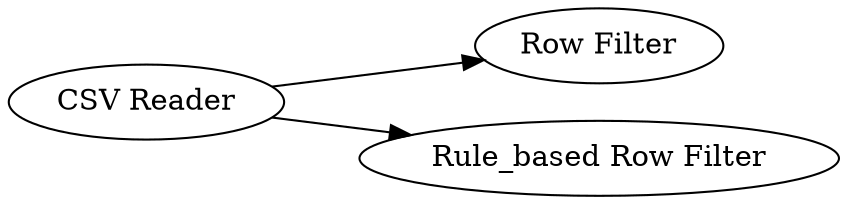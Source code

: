 digraph {
	1 -> 72
	1 -> 73
	1 [label="CSV Reader"]
	73 [label="Rule_based Row Filter"]
	72 [label="Row Filter"]
	rankdir=LR
}
